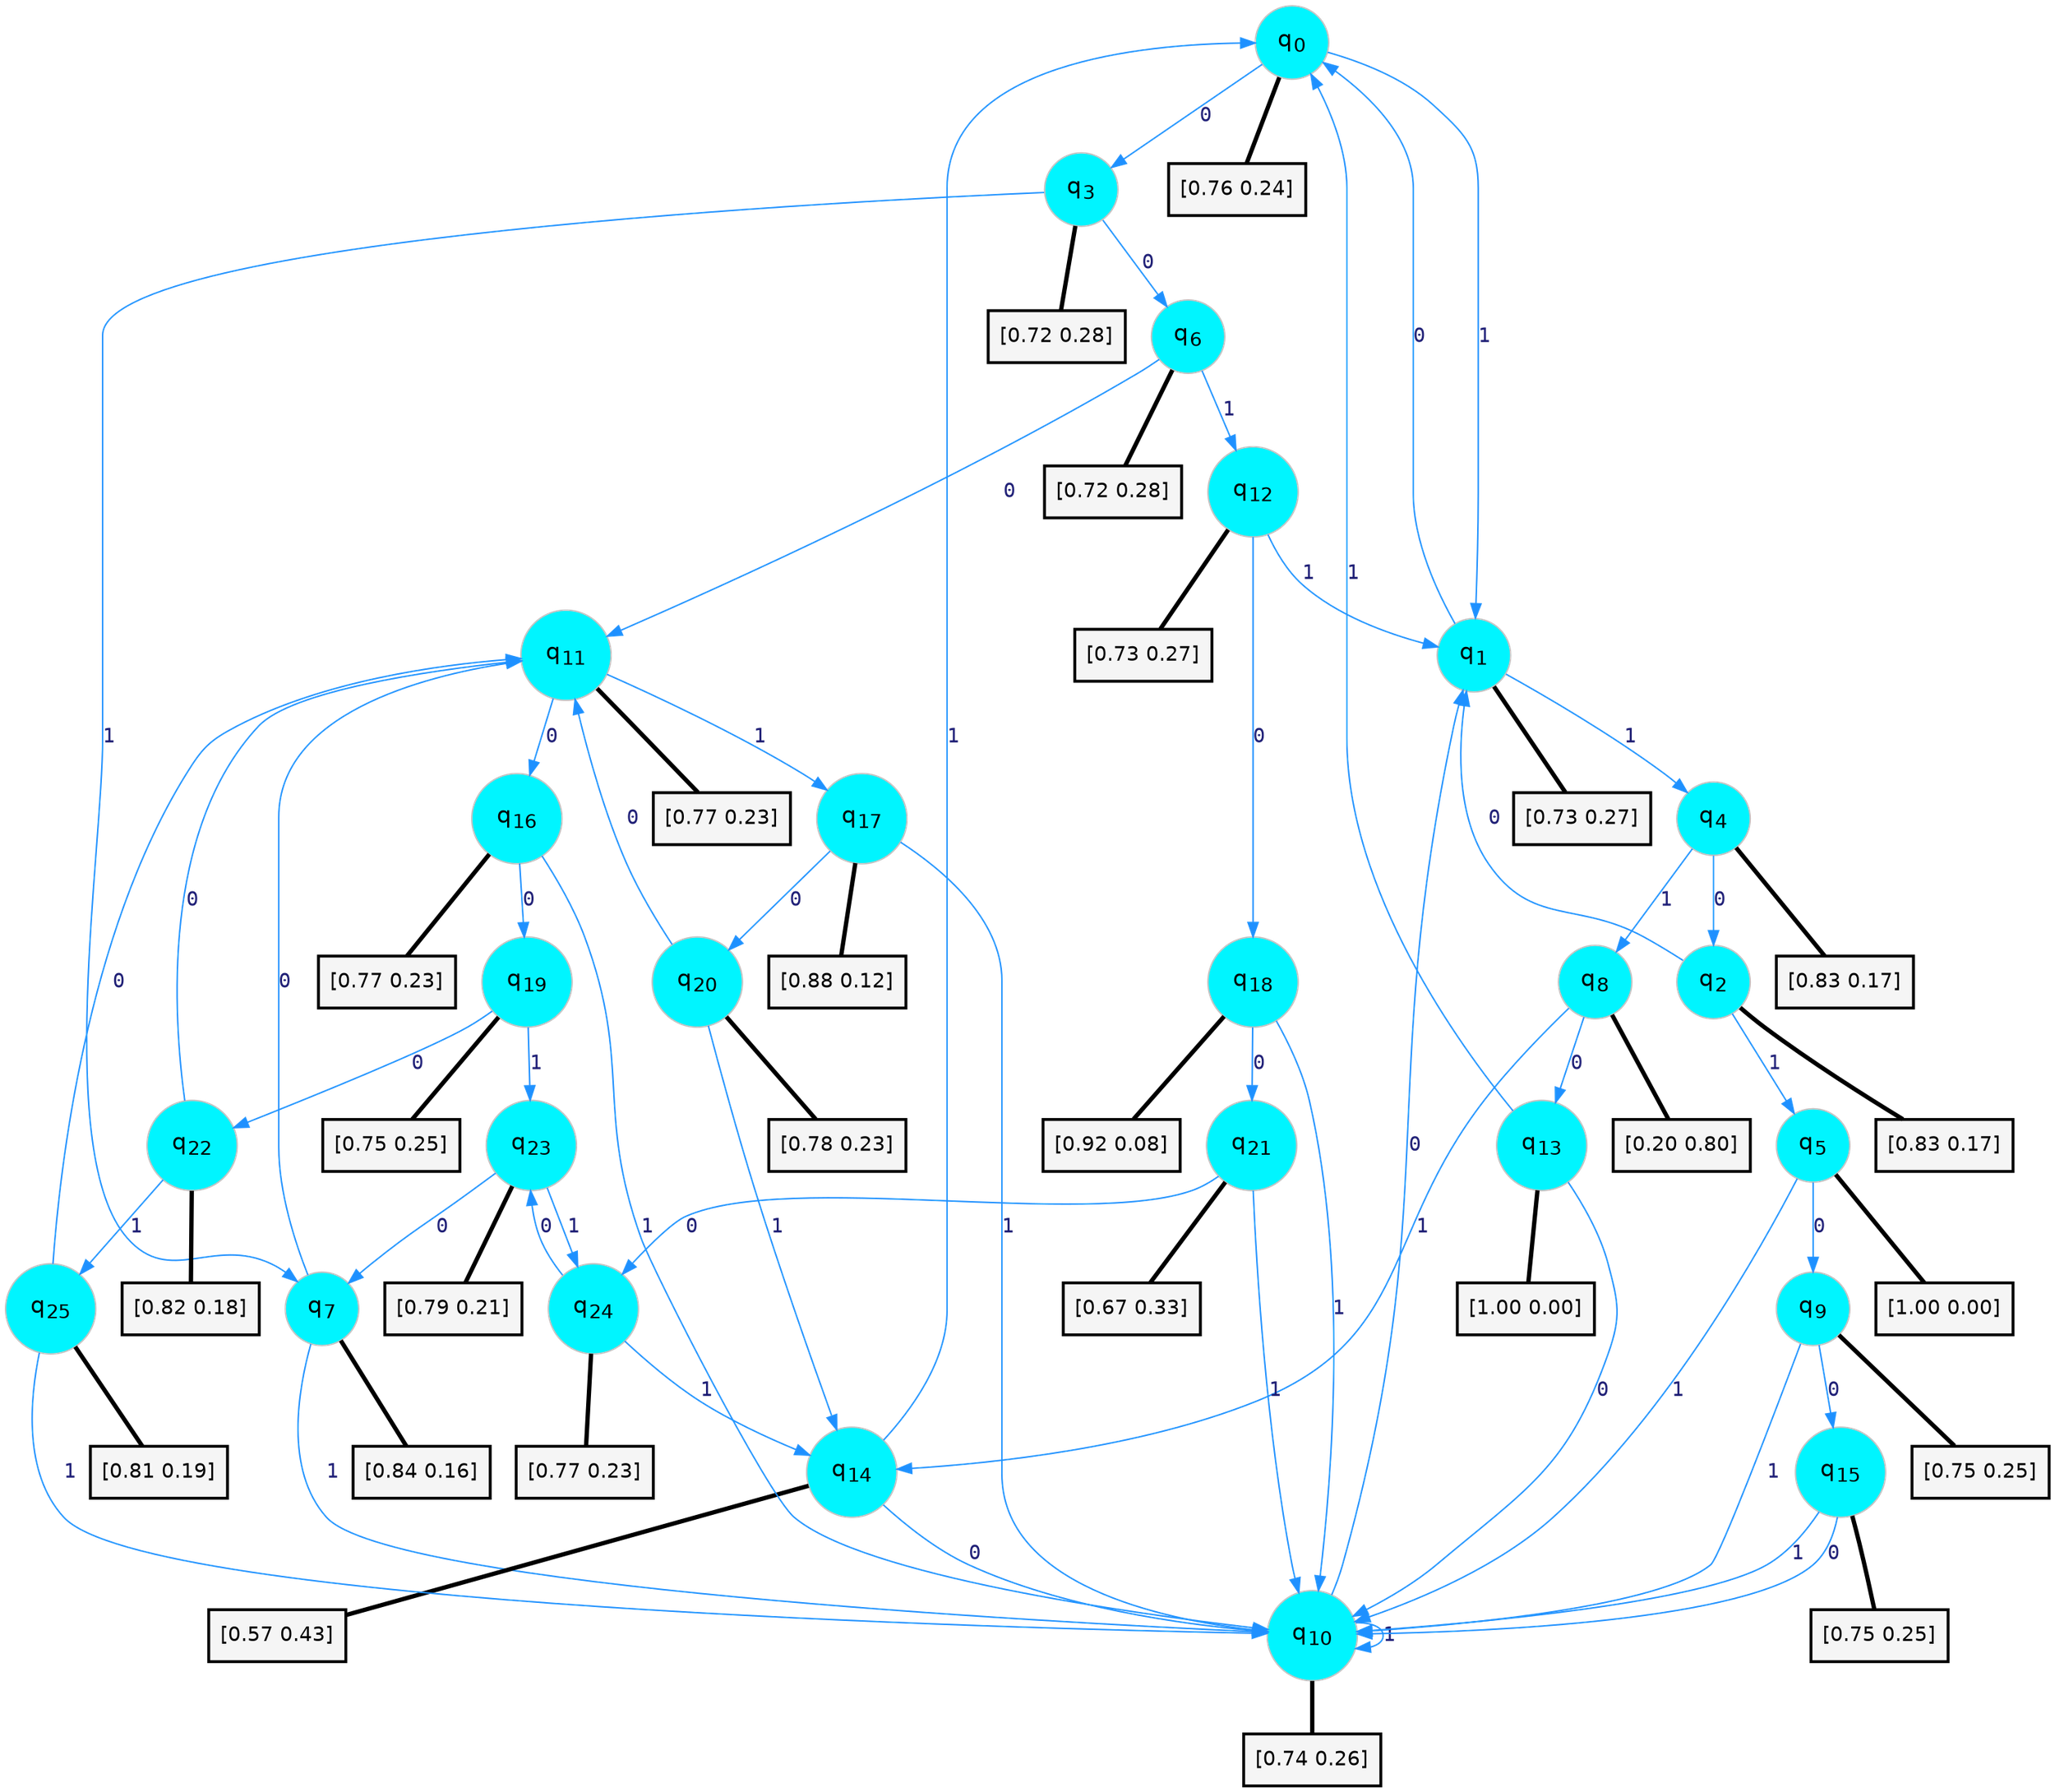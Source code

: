 digraph G {
graph [
bgcolor=transparent, dpi=300, rankdir=TD, size="40,25"];
node [
color=gray, fillcolor=turquoise1, fontcolor=black, fontname=Helvetica, fontsize=16, fontweight=bold, shape=circle, style=filled];
edge [
arrowsize=1, color=dodgerblue1, fontcolor=midnightblue, fontname=courier, fontweight=bold, penwidth=1, style=solid, weight=20];
0[label=<q<SUB>0</SUB>>];
1[label=<q<SUB>1</SUB>>];
2[label=<q<SUB>2</SUB>>];
3[label=<q<SUB>3</SUB>>];
4[label=<q<SUB>4</SUB>>];
5[label=<q<SUB>5</SUB>>];
6[label=<q<SUB>6</SUB>>];
7[label=<q<SUB>7</SUB>>];
8[label=<q<SUB>8</SUB>>];
9[label=<q<SUB>9</SUB>>];
10[label=<q<SUB>10</SUB>>];
11[label=<q<SUB>11</SUB>>];
12[label=<q<SUB>12</SUB>>];
13[label=<q<SUB>13</SUB>>];
14[label=<q<SUB>14</SUB>>];
15[label=<q<SUB>15</SUB>>];
16[label=<q<SUB>16</SUB>>];
17[label=<q<SUB>17</SUB>>];
18[label=<q<SUB>18</SUB>>];
19[label=<q<SUB>19</SUB>>];
20[label=<q<SUB>20</SUB>>];
21[label=<q<SUB>21</SUB>>];
22[label=<q<SUB>22</SUB>>];
23[label=<q<SUB>23</SUB>>];
24[label=<q<SUB>24</SUB>>];
25[label=<q<SUB>25</SUB>>];
26[label="[0.76 0.24]", shape=box,fontcolor=black, fontname=Helvetica, fontsize=14, penwidth=2, fillcolor=whitesmoke,color=black];
27[label="[0.73 0.27]", shape=box,fontcolor=black, fontname=Helvetica, fontsize=14, penwidth=2, fillcolor=whitesmoke,color=black];
28[label="[0.83 0.17]", shape=box,fontcolor=black, fontname=Helvetica, fontsize=14, penwidth=2, fillcolor=whitesmoke,color=black];
29[label="[0.72 0.28]", shape=box,fontcolor=black, fontname=Helvetica, fontsize=14, penwidth=2, fillcolor=whitesmoke,color=black];
30[label="[0.83 0.17]", shape=box,fontcolor=black, fontname=Helvetica, fontsize=14, penwidth=2, fillcolor=whitesmoke,color=black];
31[label="[1.00 0.00]", shape=box,fontcolor=black, fontname=Helvetica, fontsize=14, penwidth=2, fillcolor=whitesmoke,color=black];
32[label="[0.72 0.28]", shape=box,fontcolor=black, fontname=Helvetica, fontsize=14, penwidth=2, fillcolor=whitesmoke,color=black];
33[label="[0.84 0.16]", shape=box,fontcolor=black, fontname=Helvetica, fontsize=14, penwidth=2, fillcolor=whitesmoke,color=black];
34[label="[0.20 0.80]", shape=box,fontcolor=black, fontname=Helvetica, fontsize=14, penwidth=2, fillcolor=whitesmoke,color=black];
35[label="[0.75 0.25]", shape=box,fontcolor=black, fontname=Helvetica, fontsize=14, penwidth=2, fillcolor=whitesmoke,color=black];
36[label="[0.74 0.26]", shape=box,fontcolor=black, fontname=Helvetica, fontsize=14, penwidth=2, fillcolor=whitesmoke,color=black];
37[label="[0.77 0.23]", shape=box,fontcolor=black, fontname=Helvetica, fontsize=14, penwidth=2, fillcolor=whitesmoke,color=black];
38[label="[0.73 0.27]", shape=box,fontcolor=black, fontname=Helvetica, fontsize=14, penwidth=2, fillcolor=whitesmoke,color=black];
39[label="[1.00 0.00]", shape=box,fontcolor=black, fontname=Helvetica, fontsize=14, penwidth=2, fillcolor=whitesmoke,color=black];
40[label="[0.57 0.43]", shape=box,fontcolor=black, fontname=Helvetica, fontsize=14, penwidth=2, fillcolor=whitesmoke,color=black];
41[label="[0.75 0.25]", shape=box,fontcolor=black, fontname=Helvetica, fontsize=14, penwidth=2, fillcolor=whitesmoke,color=black];
42[label="[0.77 0.23]", shape=box,fontcolor=black, fontname=Helvetica, fontsize=14, penwidth=2, fillcolor=whitesmoke,color=black];
43[label="[0.88 0.12]", shape=box,fontcolor=black, fontname=Helvetica, fontsize=14, penwidth=2, fillcolor=whitesmoke,color=black];
44[label="[0.92 0.08]", shape=box,fontcolor=black, fontname=Helvetica, fontsize=14, penwidth=2, fillcolor=whitesmoke,color=black];
45[label="[0.75 0.25]", shape=box,fontcolor=black, fontname=Helvetica, fontsize=14, penwidth=2, fillcolor=whitesmoke,color=black];
46[label="[0.78 0.23]", shape=box,fontcolor=black, fontname=Helvetica, fontsize=14, penwidth=2, fillcolor=whitesmoke,color=black];
47[label="[0.67 0.33]", shape=box,fontcolor=black, fontname=Helvetica, fontsize=14, penwidth=2, fillcolor=whitesmoke,color=black];
48[label="[0.82 0.18]", shape=box,fontcolor=black, fontname=Helvetica, fontsize=14, penwidth=2, fillcolor=whitesmoke,color=black];
49[label="[0.79 0.21]", shape=box,fontcolor=black, fontname=Helvetica, fontsize=14, penwidth=2, fillcolor=whitesmoke,color=black];
50[label="[0.77 0.23]", shape=box,fontcolor=black, fontname=Helvetica, fontsize=14, penwidth=2, fillcolor=whitesmoke,color=black];
51[label="[0.81 0.19]", shape=box,fontcolor=black, fontname=Helvetica, fontsize=14, penwidth=2, fillcolor=whitesmoke,color=black];
0->3 [label=0];
0->1 [label=1];
0->26 [arrowhead=none, penwidth=3,color=black];
1->0 [label=0];
1->4 [label=1];
1->27 [arrowhead=none, penwidth=3,color=black];
2->1 [label=0];
2->5 [label=1];
2->28 [arrowhead=none, penwidth=3,color=black];
3->6 [label=0];
3->7 [label=1];
3->29 [arrowhead=none, penwidth=3,color=black];
4->2 [label=0];
4->8 [label=1];
4->30 [arrowhead=none, penwidth=3,color=black];
5->9 [label=0];
5->10 [label=1];
5->31 [arrowhead=none, penwidth=3,color=black];
6->11 [label=0];
6->12 [label=1];
6->32 [arrowhead=none, penwidth=3,color=black];
7->11 [label=0];
7->10 [label=1];
7->33 [arrowhead=none, penwidth=3,color=black];
8->13 [label=0];
8->14 [label=1];
8->34 [arrowhead=none, penwidth=3,color=black];
9->15 [label=0];
9->10 [label=1];
9->35 [arrowhead=none, penwidth=3,color=black];
10->1 [label=0];
10->10 [label=1];
10->36 [arrowhead=none, penwidth=3,color=black];
11->16 [label=0];
11->17 [label=1];
11->37 [arrowhead=none, penwidth=3,color=black];
12->18 [label=0];
12->1 [label=1];
12->38 [arrowhead=none, penwidth=3,color=black];
13->10 [label=0];
13->0 [label=1];
13->39 [arrowhead=none, penwidth=3,color=black];
14->10 [label=0];
14->0 [label=1];
14->40 [arrowhead=none, penwidth=3,color=black];
15->10 [label=0];
15->10 [label=1];
15->41 [arrowhead=none, penwidth=3,color=black];
16->19 [label=0];
16->10 [label=1];
16->42 [arrowhead=none, penwidth=3,color=black];
17->20 [label=0];
17->10 [label=1];
17->43 [arrowhead=none, penwidth=3,color=black];
18->21 [label=0];
18->10 [label=1];
18->44 [arrowhead=none, penwidth=3,color=black];
19->22 [label=0];
19->23 [label=1];
19->45 [arrowhead=none, penwidth=3,color=black];
20->11 [label=0];
20->14 [label=1];
20->46 [arrowhead=none, penwidth=3,color=black];
21->24 [label=0];
21->10 [label=1];
21->47 [arrowhead=none, penwidth=3,color=black];
22->11 [label=0];
22->25 [label=1];
22->48 [arrowhead=none, penwidth=3,color=black];
23->7 [label=0];
23->24 [label=1];
23->49 [arrowhead=none, penwidth=3,color=black];
24->23 [label=0];
24->14 [label=1];
24->50 [arrowhead=none, penwidth=3,color=black];
25->11 [label=0];
25->10 [label=1];
25->51 [arrowhead=none, penwidth=3,color=black];
}
